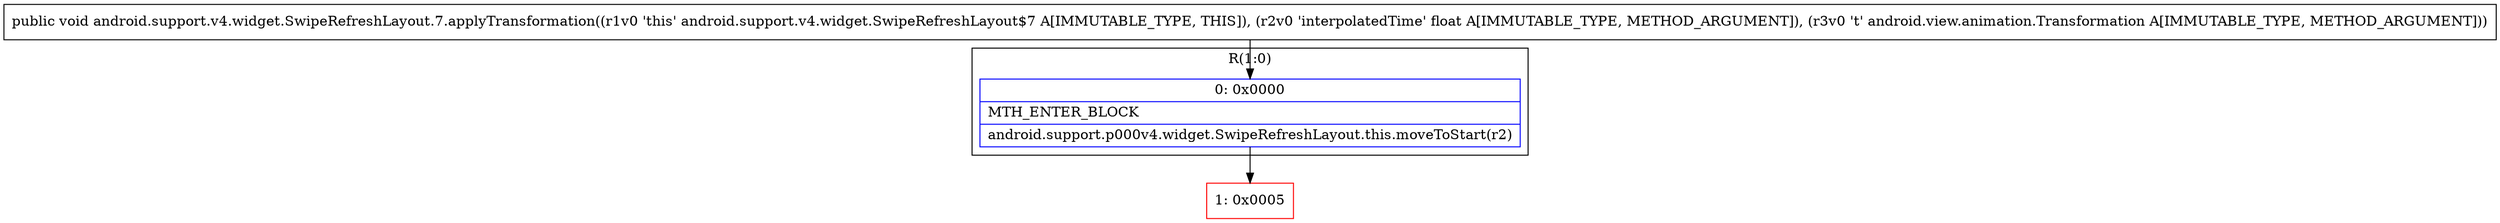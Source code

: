 digraph "CFG forandroid.support.v4.widget.SwipeRefreshLayout.7.applyTransformation(FLandroid\/view\/animation\/Transformation;)V" {
subgraph cluster_Region_1441570738 {
label = "R(1:0)";
node [shape=record,color=blue];
Node_0 [shape=record,label="{0\:\ 0x0000|MTH_ENTER_BLOCK\l|android.support.p000v4.widget.SwipeRefreshLayout.this.moveToStart(r2)\l}"];
}
Node_1 [shape=record,color=red,label="{1\:\ 0x0005}"];
MethodNode[shape=record,label="{public void android.support.v4.widget.SwipeRefreshLayout.7.applyTransformation((r1v0 'this' android.support.v4.widget.SwipeRefreshLayout$7 A[IMMUTABLE_TYPE, THIS]), (r2v0 'interpolatedTime' float A[IMMUTABLE_TYPE, METHOD_ARGUMENT]), (r3v0 't' android.view.animation.Transformation A[IMMUTABLE_TYPE, METHOD_ARGUMENT])) }"];
MethodNode -> Node_0;
Node_0 -> Node_1;
}

